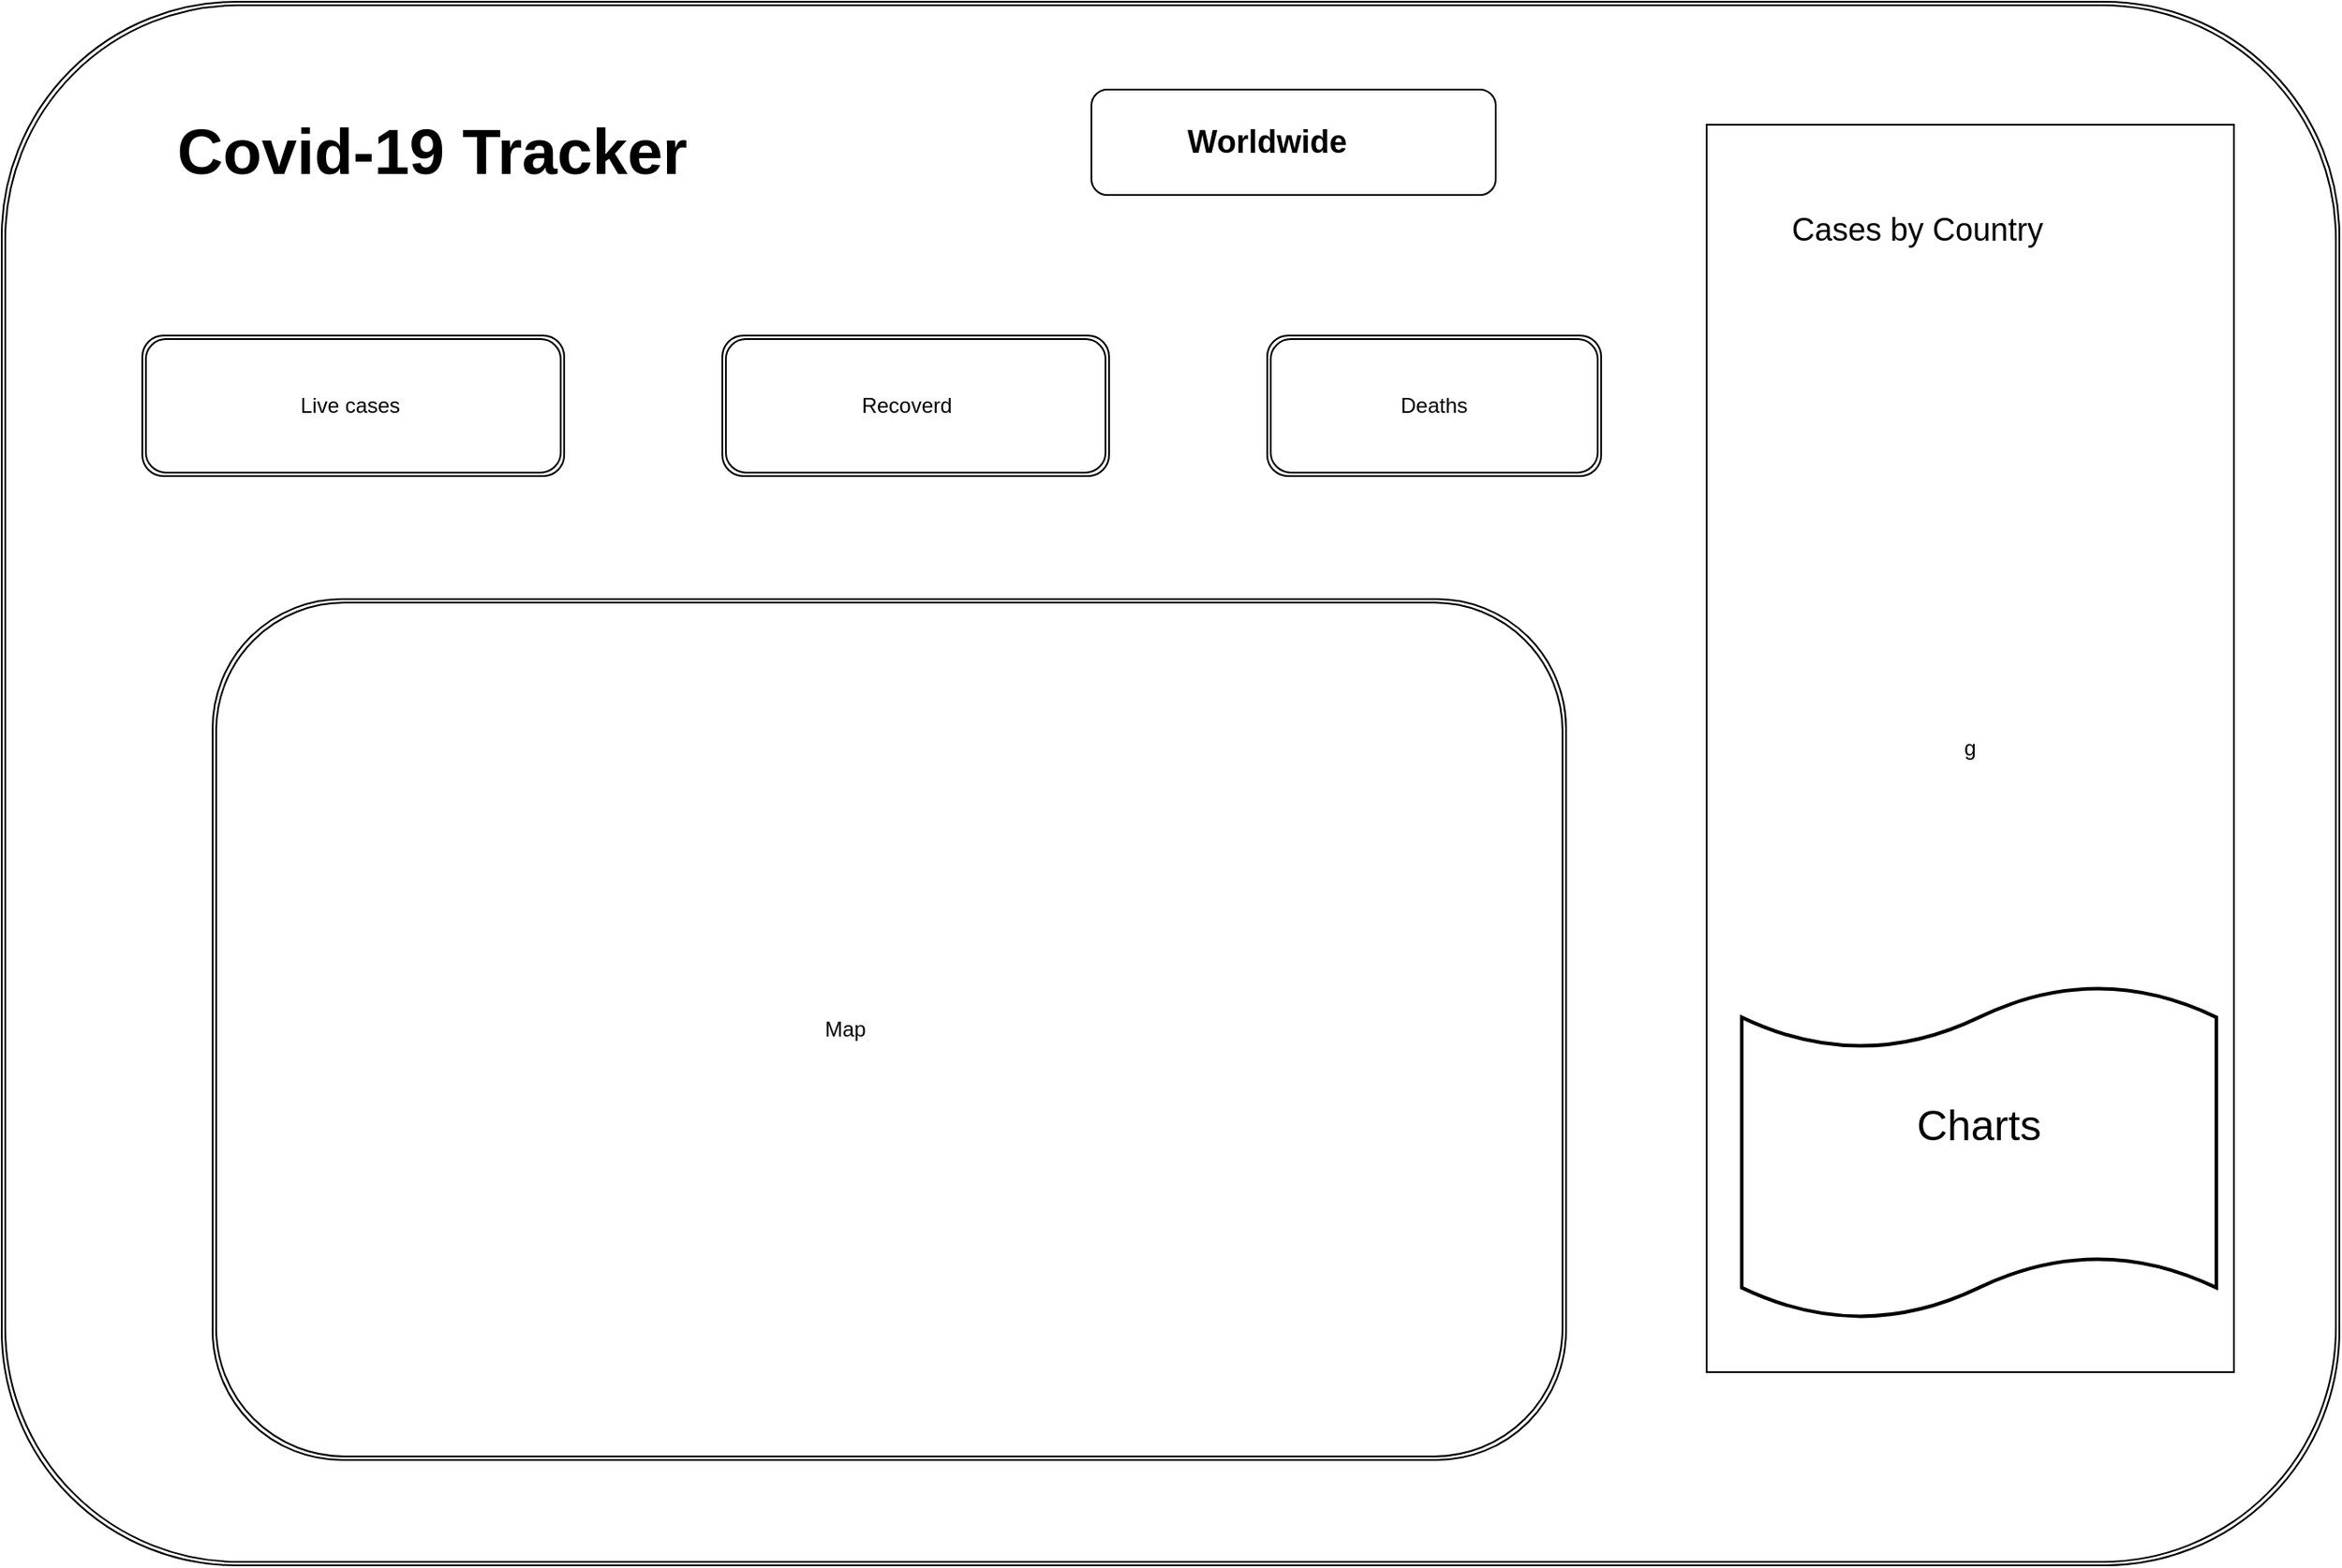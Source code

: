 <mxfile version="13.5.8" type="github">
  <diagram id="9tTBXkhYTjK4lKYl2goP" name="Page-1">
    <mxGraphModel dx="1422" dy="775" grid="1" gridSize="10" guides="1" tooltips="1" connect="1" arrows="1" fold="1" page="1" pageScale="1" pageWidth="850" pageHeight="1100" math="0" shadow="0">
      <root>
        <mxCell id="0" />
        <mxCell id="1" parent="0" />
        <mxCell id="P74bO8-Isg4xUixDuh-3-1" value="" style="shape=ext;double=1;rounded=1;whiteSpace=wrap;html=1;" vertex="1" parent="1">
          <mxGeometry x="20" y="50" width="1330" height="890" as="geometry" />
        </mxCell>
        <mxCell id="P74bO8-Isg4xUixDuh-3-5" value="&lt;font style=&quot;font-size: 36px&quot;&gt;&lt;b&gt;Covid-19 Tracker&lt;/b&gt;&lt;/font&gt;" style="text;html=1;strokeColor=none;fillColor=none;align=center;verticalAlign=middle;whiteSpace=wrap;rounded=0;" vertex="1" parent="1">
          <mxGeometry x="70" y="90" width="390" height="90" as="geometry" />
        </mxCell>
        <mxCell id="P74bO8-Isg4xUixDuh-3-8" value="" style="rounded=1;whiteSpace=wrap;html=1;" vertex="1" parent="1">
          <mxGeometry x="640" y="100" width="230" height="60" as="geometry" />
        </mxCell>
        <mxCell id="P74bO8-Isg4xUixDuh-3-9" value="&lt;font style=&quot;font-size: 18px&quot;&gt;&lt;b&gt;Worldwide&lt;/b&gt;&lt;/font&gt;" style="text;html=1;strokeColor=none;fillColor=none;align=center;verticalAlign=middle;whiteSpace=wrap;rounded=0;" vertex="1" parent="1">
          <mxGeometry x="690" y="120" width="100" height="20" as="geometry" />
        </mxCell>
        <mxCell id="P74bO8-Isg4xUixDuh-3-12" value="g" style="rounded=0;whiteSpace=wrap;html=1;direction=south;" vertex="1" parent="1">
          <mxGeometry x="990" y="120" width="300" height="710" as="geometry" />
        </mxCell>
        <mxCell id="P74bO8-Isg4xUixDuh-3-13" value="&lt;font style=&quot;font-size: 18px&quot;&gt;Cases by Country&lt;/font&gt;" style="text;html=1;strokeColor=none;fillColor=none;align=center;verticalAlign=middle;whiteSpace=wrap;rounded=0;" vertex="1" parent="1">
          <mxGeometry x="1020" y="150" width="180" height="60" as="geometry" />
        </mxCell>
        <mxCell id="P74bO8-Isg4xUixDuh-3-14" value="" style="shape=tape;whiteSpace=wrap;html=1;strokeWidth=2;size=0.19" vertex="1" parent="1">
          <mxGeometry x="1010" y="610" width="270" height="190" as="geometry" />
        </mxCell>
        <mxCell id="P74bO8-Isg4xUixDuh-3-15" value="&lt;font style=&quot;font-size: 24px&quot;&gt;Charts&lt;/font&gt;" style="text;html=1;strokeColor=none;fillColor=none;align=center;verticalAlign=middle;whiteSpace=wrap;rounded=0;" vertex="1" parent="1">
          <mxGeometry x="1125" y="680" width="40" height="20" as="geometry" />
        </mxCell>
        <mxCell id="P74bO8-Isg4xUixDuh-3-16" value="" style="shape=ext;double=1;rounded=1;whiteSpace=wrap;html=1;" vertex="1" parent="1">
          <mxGeometry x="100" y="240" width="240" height="80" as="geometry" />
        </mxCell>
        <mxCell id="P74bO8-Isg4xUixDuh-3-17" value="" style="shape=ext;double=1;rounded=1;whiteSpace=wrap;html=1;" vertex="1" parent="1">
          <mxGeometry x="430" y="240" width="220" height="80" as="geometry" />
        </mxCell>
        <mxCell id="P74bO8-Isg4xUixDuh-3-18" value="" style="shape=ext;double=1;rounded=1;whiteSpace=wrap;html=1;" vertex="1" parent="1">
          <mxGeometry x="740" y="240" width="190" height="80" as="geometry" />
        </mxCell>
        <mxCell id="P74bO8-Isg4xUixDuh-3-20" value="" style="shape=ext;double=1;rounded=1;whiteSpace=wrap;html=1;" vertex="1" parent="1">
          <mxGeometry x="140" y="390" width="770" height="490" as="geometry" />
        </mxCell>
        <mxCell id="P74bO8-Isg4xUixDuh-3-21" value="Live cases&amp;nbsp;" style="text;html=1;strokeColor=none;fillColor=none;align=center;verticalAlign=middle;whiteSpace=wrap;rounded=0;" vertex="1" parent="1">
          <mxGeometry x="150" y="270" width="140" height="20" as="geometry" />
        </mxCell>
        <mxCell id="P74bO8-Isg4xUixDuh-3-22" value="Recoverd" style="text;html=1;strokeColor=none;fillColor=none;align=center;verticalAlign=middle;whiteSpace=wrap;rounded=0;" vertex="1" parent="1">
          <mxGeometry x="470" y="270" width="130" height="20" as="geometry" />
        </mxCell>
        <mxCell id="P74bO8-Isg4xUixDuh-3-23" value="Deaths" style="text;html=1;strokeColor=none;fillColor=none;align=center;verticalAlign=middle;whiteSpace=wrap;rounded=0;" vertex="1" parent="1">
          <mxGeometry x="815" y="270" width="40" height="20" as="geometry" />
        </mxCell>
        <mxCell id="P74bO8-Isg4xUixDuh-3-24" value="Map" style="text;html=1;strokeColor=none;fillColor=none;align=center;verticalAlign=middle;whiteSpace=wrap;rounded=0;" vertex="1" parent="1">
          <mxGeometry x="380" y="480" width="240" height="310" as="geometry" />
        </mxCell>
      </root>
    </mxGraphModel>
  </diagram>
</mxfile>
